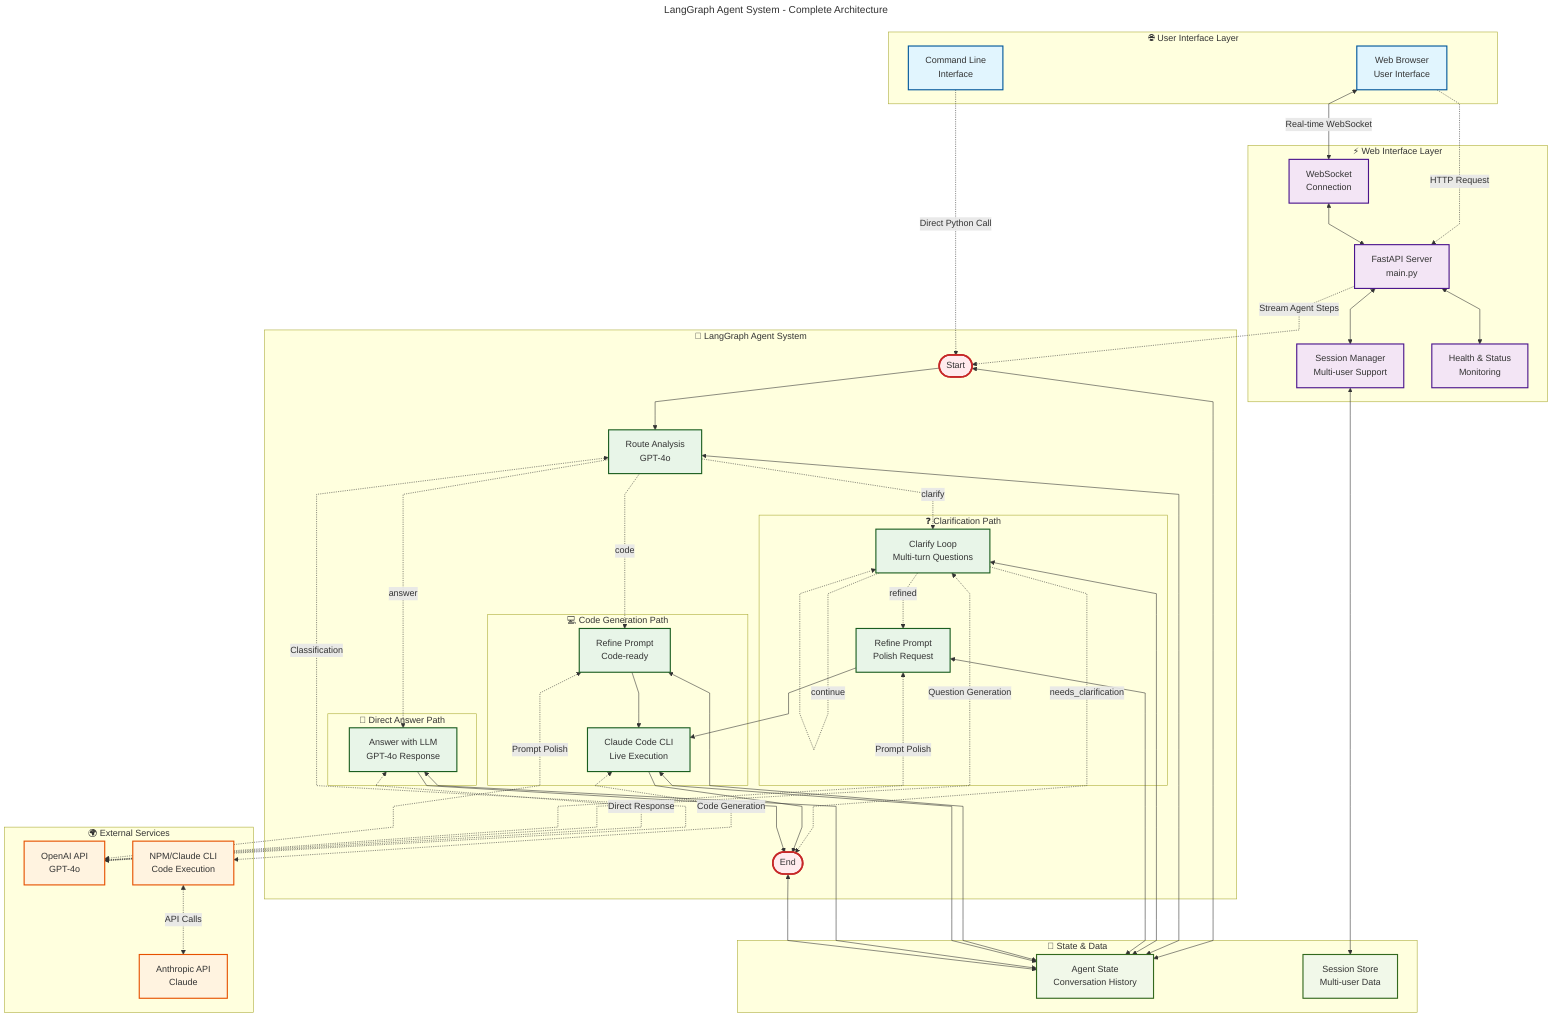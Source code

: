 ---
title: "LangGraph Agent System - Complete Architecture"
config:
  flowchart:
    curve: linear
---
graph TB
    %% User Interface Layer
    subgraph UI_Layer ["🌐 User Interface Layer"]
        Browser["Web Browser<br/>User Interface"]
        CLI_Int["Command Line<br/>Interface"]
    end

    %% Web Interface Layer
    subgraph Web_Layer ["⚡ Web Interface Layer"]
        WebSocket["WebSocket<br/>Connection"]
        FastAPI_Server["FastAPI Server<br/>main.py"]
        SessionMgr["Session Manager<br/>Multi-user Support"]
        Health["Health & Status<br/>Monitoring"]
    end

    %% Core Agent System
    subgraph Agent_Layer ["🤖 LangGraph Agent System"]
        Start(["Start"])
        RouteAnalysis["Route Analysis<br/>GPT-4o"]
        
        subgraph Clarify_Path ["❓ Clarification Path"]
            ClarifyLoop["Clarify Loop<br/>Multi-turn Questions"]
            RefinePrompt1["Refine Prompt<br/>Polish Request"]
        end
        
        subgraph Code_Path ["💻 Code Generation Path"]
            RefinePrompt2["Refine Prompt<br/>Code-ready"]
            ClaudeCode["Claude Code CLI<br/>Live Execution"]
        end
        
        subgraph Answer_Path ["💬 Direct Answer Path"]
            AnswerLLM["Answer with LLM<br/>GPT-4o Response"]
        end
        
        End(["End"])
    end

    %% External Services
    subgraph External_Layer ["🌍 External Services"]
        OpenAI["OpenAI API<br/>GPT-4o"]
        Anthropic["Anthropic API<br/>Claude"]
        NPM_CLI["NPM/Claude CLI<br/>Code Execution"]
    end

    %% State Management
    subgraph State_Layer ["💾 State & Data"]
        AgentState["Agent State<br/>Conversation History"]
        SessionStore["Session Store<br/>Multi-user Data"]
    end

    %% User Connections
    Browser -.->|"HTTP Request"| FastAPI_Server
    Browser <-->|"Real-time WebSocket"| WebSocket
    CLI_Int -.->|"Direct Python Call"| Start

    %% Web Interface Flow
    WebSocket <--> FastAPI_Server
    FastAPI_Server <--> SessionMgr
    FastAPI_Server <--> Health
    SessionMgr <--> SessionStore
    FastAPI_Server -.->|"Stream Agent Steps"| Start

    %% LangGraph Flow
    Start --> RouteAnalysis
    RouteAnalysis -.->|"clarify"| ClarifyLoop
    RouteAnalysis -.->|"code"| RefinePrompt2
    RouteAnalysis -.->|"answer"| AnswerLLM
    
    ClarifyLoop -.->|"needs_clarification"| End
    ClarifyLoop -.->|"continue"| ClarifyLoop
    ClarifyLoop -.->|"refined"| RefinePrompt1
    RefinePrompt1 --> ClaudeCode
    RefinePrompt2 --> ClaudeCode
    ClaudeCode --> End
    AnswerLLM --> End

    %% External API Connections
    RouteAnalysis <-.->|"Classification"| OpenAI
    AnswerLLM <-.->|"Direct Response"| OpenAI
    ClarifyLoop <-.->|"Question Generation"| OpenAI
    RefinePrompt1 <-.->|"Prompt Polish"| OpenAI
    RefinePrompt2 <-.->|"Prompt Polish"| OpenAI
    ClaudeCode <-.->|"Code Generation"| NPM_CLI
    NPM_CLI <-.->|"API Calls"| Anthropic

    %% State Connections
    Start <--> AgentState
    RouteAnalysis <--> AgentState
    ClarifyLoop <--> AgentState
    RefinePrompt1 <--> AgentState
    RefinePrompt2 <--> AgentState
    ClaudeCode <--> AgentState
    AnswerLLM <--> AgentState
    End <--> AgentState

    %% Styling
    classDef userLayer fill:#e1f5fe,stroke:#01579b,stroke-width:2px
    classDef webLayer fill:#f3e5f5,stroke:#4a148c,stroke-width:2px
    classDef agentLayer fill:#e8f5e8,stroke:#1b5e20,stroke-width:2px
    classDef externalLayer fill:#fff3e0,stroke:#e65100,stroke-width:2px
    classDef stateLayer fill:#f1f8e9,stroke:#33691e,stroke-width:2px
    classDef startEnd fill:#ffebee,stroke:#c62828,stroke-width:3px

    class Browser,CLI_Int userLayer
    class WebSocket,FastAPI_Server,SessionMgr,Health webLayer
    class Start,RouteAnalysis,ClarifyLoop,RefinePrompt1,RefinePrompt2,ClaudeCode,AnswerLLM agentLayer
    class OpenAI,Anthropic,NPM_CLI externalLayer
    class AgentState,SessionStore stateLayer
    class Start,End startEnd